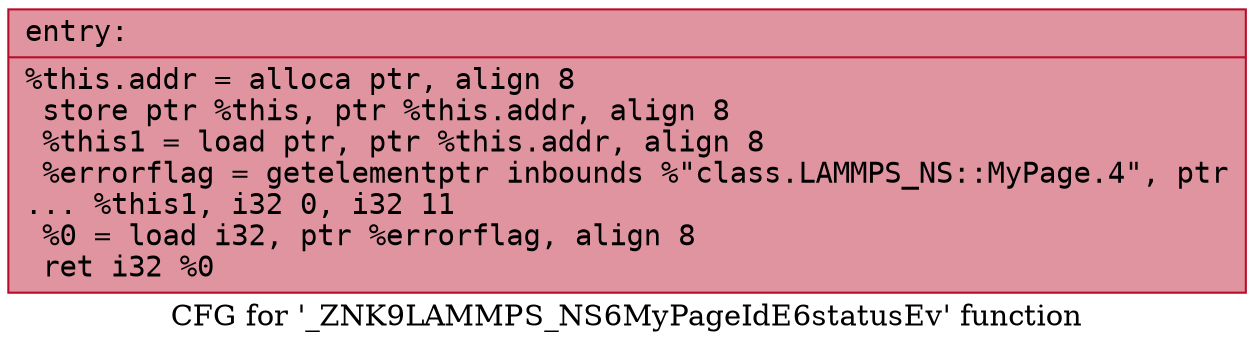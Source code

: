 digraph "CFG for '_ZNK9LAMMPS_NS6MyPageIdE6statusEv' function" {
	label="CFG for '_ZNK9LAMMPS_NS6MyPageIdE6statusEv' function";

	Node0x556aef9f0d50 [shape=record,color="#b70d28ff", style=filled, fillcolor="#b70d2870" fontname="Courier",label="{entry:\l|  %this.addr = alloca ptr, align 8\l  store ptr %this, ptr %this.addr, align 8\l  %this1 = load ptr, ptr %this.addr, align 8\l  %errorflag = getelementptr inbounds %\"class.LAMMPS_NS::MyPage.4\", ptr\l... %this1, i32 0, i32 11\l  %0 = load i32, ptr %errorflag, align 8\l  ret i32 %0\l}"];
}
